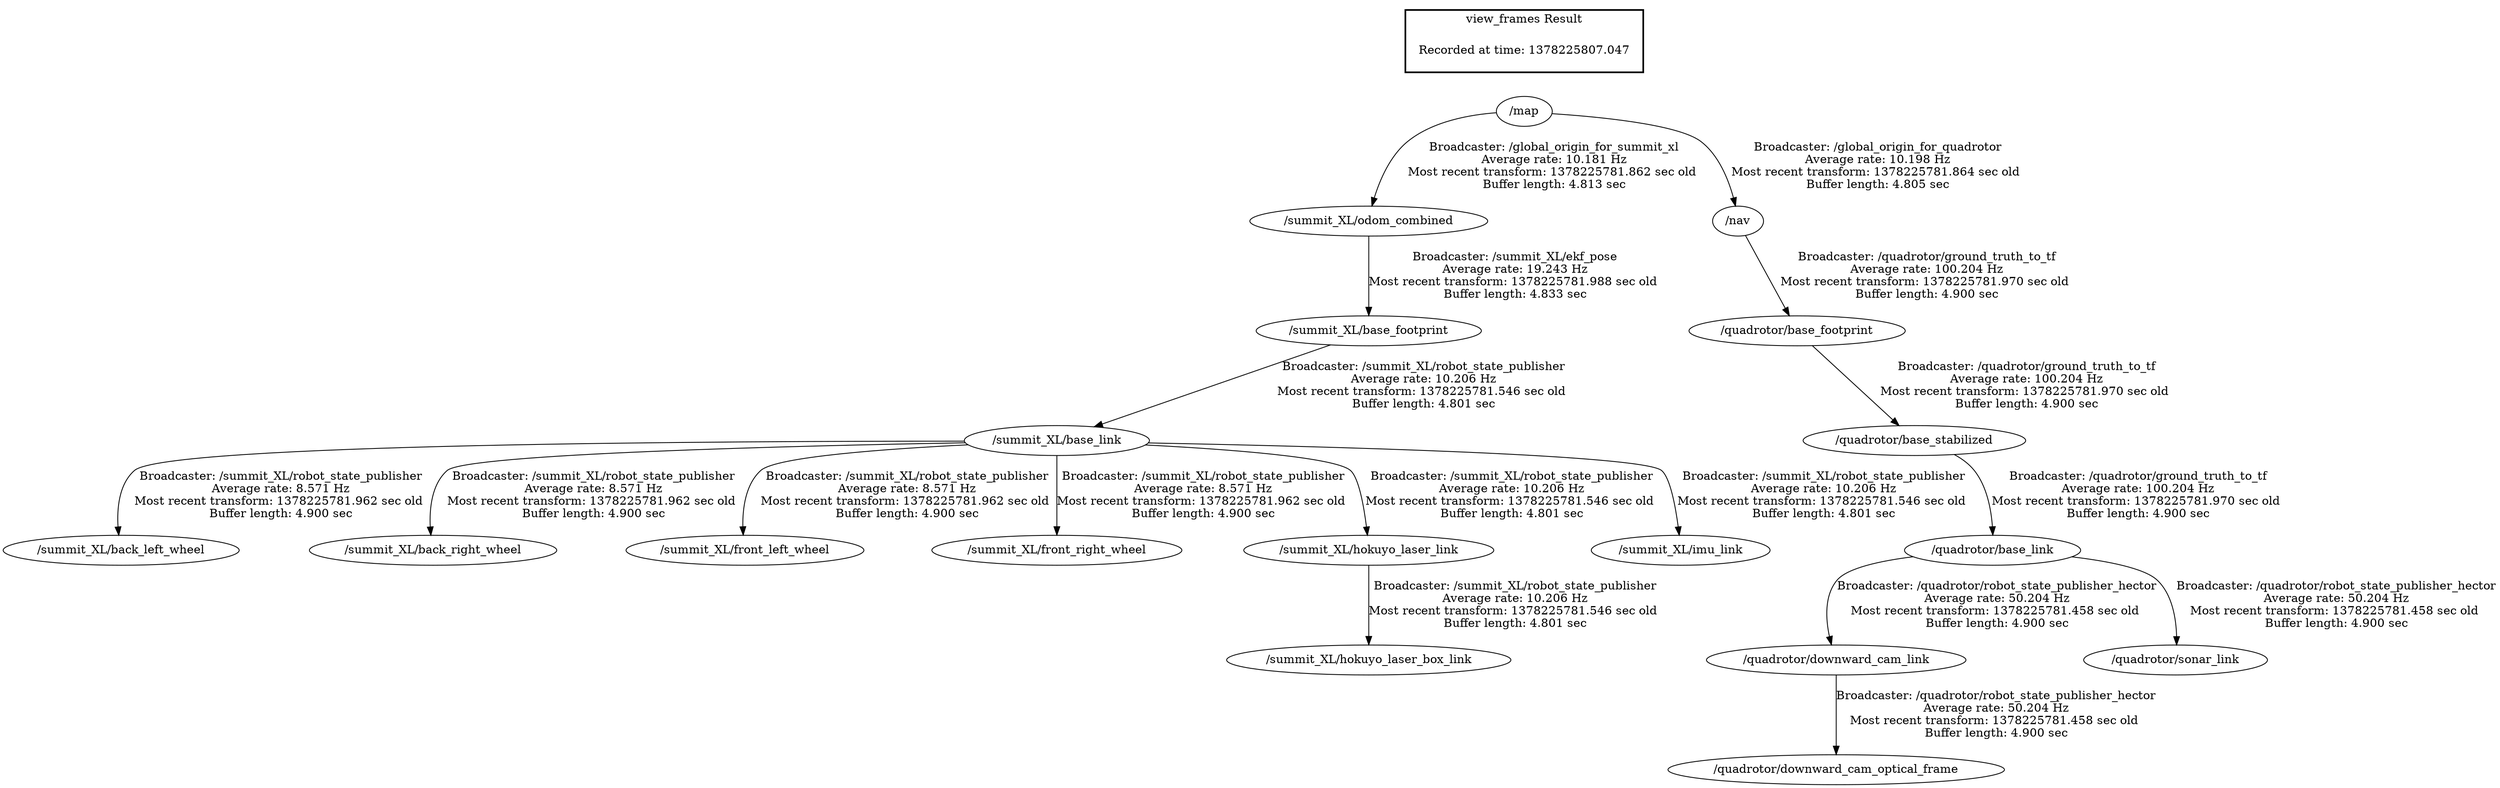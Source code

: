 digraph G {
"/summit_XL/base_link" -> "/summit_XL/back_left_wheel"[label="Broadcaster: /summit_XL/robot_state_publisher\nAverage rate: 8.571 Hz\nMost recent transform: 1378225781.962 sec old \nBuffer length: 4.900 sec\n"];
"/summit_XL/base_footprint" -> "/summit_XL/base_link"[label="Broadcaster: /summit_XL/robot_state_publisher\nAverage rate: 10.206 Hz\nMost recent transform: 1378225781.546 sec old \nBuffer length: 4.801 sec\n"];
"/summit_XL/base_link" -> "/summit_XL/back_right_wheel"[label="Broadcaster: /summit_XL/robot_state_publisher\nAverage rate: 8.571 Hz\nMost recent transform: 1378225781.962 sec old \nBuffer length: 4.900 sec\n"];
"/summit_XL/base_link" -> "/summit_XL/front_left_wheel"[label="Broadcaster: /summit_XL/robot_state_publisher\nAverage rate: 8.571 Hz\nMost recent transform: 1378225781.962 sec old \nBuffer length: 4.900 sec\n"];
"/summit_XL/base_link" -> "/summit_XL/front_right_wheel"[label="Broadcaster: /summit_XL/robot_state_publisher\nAverage rate: 8.571 Hz\nMost recent transform: 1378225781.962 sec old \nBuffer length: 4.900 sec\n"];
"/quadrotor/base_link" -> "/quadrotor/downward_cam_link"[label="Broadcaster: /quadrotor/robot_state_publisher_hector\nAverage rate: 50.204 Hz\nMost recent transform: 1378225781.458 sec old \nBuffer length: 4.900 sec\n"];
"/quadrotor/base_stabilized" -> "/quadrotor/base_link"[label="Broadcaster: /quadrotor/ground_truth_to_tf\nAverage rate: 100.204 Hz\nMost recent transform: 1378225781.970 sec old \nBuffer length: 4.900 sec\n"];
"/quadrotor/downward_cam_link" -> "/quadrotor/downward_cam_optical_frame"[label="Broadcaster: /quadrotor/robot_state_publisher_hector\nAverage rate: 50.204 Hz\nMost recent transform: 1378225781.458 sec old \nBuffer length: 4.900 sec\n"];
"/quadrotor/base_link" -> "/quadrotor/sonar_link"[label="Broadcaster: /quadrotor/robot_state_publisher_hector\nAverage rate: 50.204 Hz\nMost recent transform: 1378225781.458 sec old \nBuffer length: 4.900 sec\n"];
"/summit_XL/odom_combined" -> "/summit_XL/base_footprint"[label="Broadcaster: /summit_XL/ekf_pose\nAverage rate: 19.243 Hz\nMost recent transform: 1378225781.988 sec old \nBuffer length: 4.833 sec\n"];
"/summit_XL/hokuyo_laser_link" -> "/summit_XL/hokuyo_laser_box_link"[label="Broadcaster: /summit_XL/robot_state_publisher\nAverage rate: 10.206 Hz\nMost recent transform: 1378225781.546 sec old \nBuffer length: 4.801 sec\n"];
"/summit_XL/base_link" -> "/summit_XL/hokuyo_laser_link"[label="Broadcaster: /summit_XL/robot_state_publisher\nAverage rate: 10.206 Hz\nMost recent transform: 1378225781.546 sec old \nBuffer length: 4.801 sec\n"];
"/summit_XL/base_link" -> "/summit_XL/imu_link"[label="Broadcaster: /summit_XL/robot_state_publisher\nAverage rate: 10.206 Hz\nMost recent transform: 1378225781.546 sec old \nBuffer length: 4.801 sec\n"];
"/nav" -> "/quadrotor/base_footprint"[label="Broadcaster: /quadrotor/ground_truth_to_tf\nAverage rate: 100.204 Hz\nMost recent transform: 1378225781.970 sec old \nBuffer length: 4.900 sec\n"];
"/map" -> "/nav"[label="Broadcaster: /global_origin_for_quadrotor\nAverage rate: 10.198 Hz\nMost recent transform: 1378225781.864 sec old \nBuffer length: 4.805 sec\n"];
"/quadrotor/base_footprint" -> "/quadrotor/base_stabilized"[label="Broadcaster: /quadrotor/ground_truth_to_tf\nAverage rate: 100.204 Hz\nMost recent transform: 1378225781.970 sec old \nBuffer length: 4.900 sec\n"];
"/map" -> "/summit_XL/odom_combined"[label="Broadcaster: /global_origin_for_summit_xl\nAverage rate: 10.181 Hz\nMost recent transform: 1378225781.862 sec old \nBuffer length: 4.813 sec\n"];
edge [style=invis];
 subgraph cluster_legend { style=bold; color=black; label ="view_frames Result";
"Recorded at time: 1378225807.047"[ shape=plaintext ] ;
 }->"/map";
}